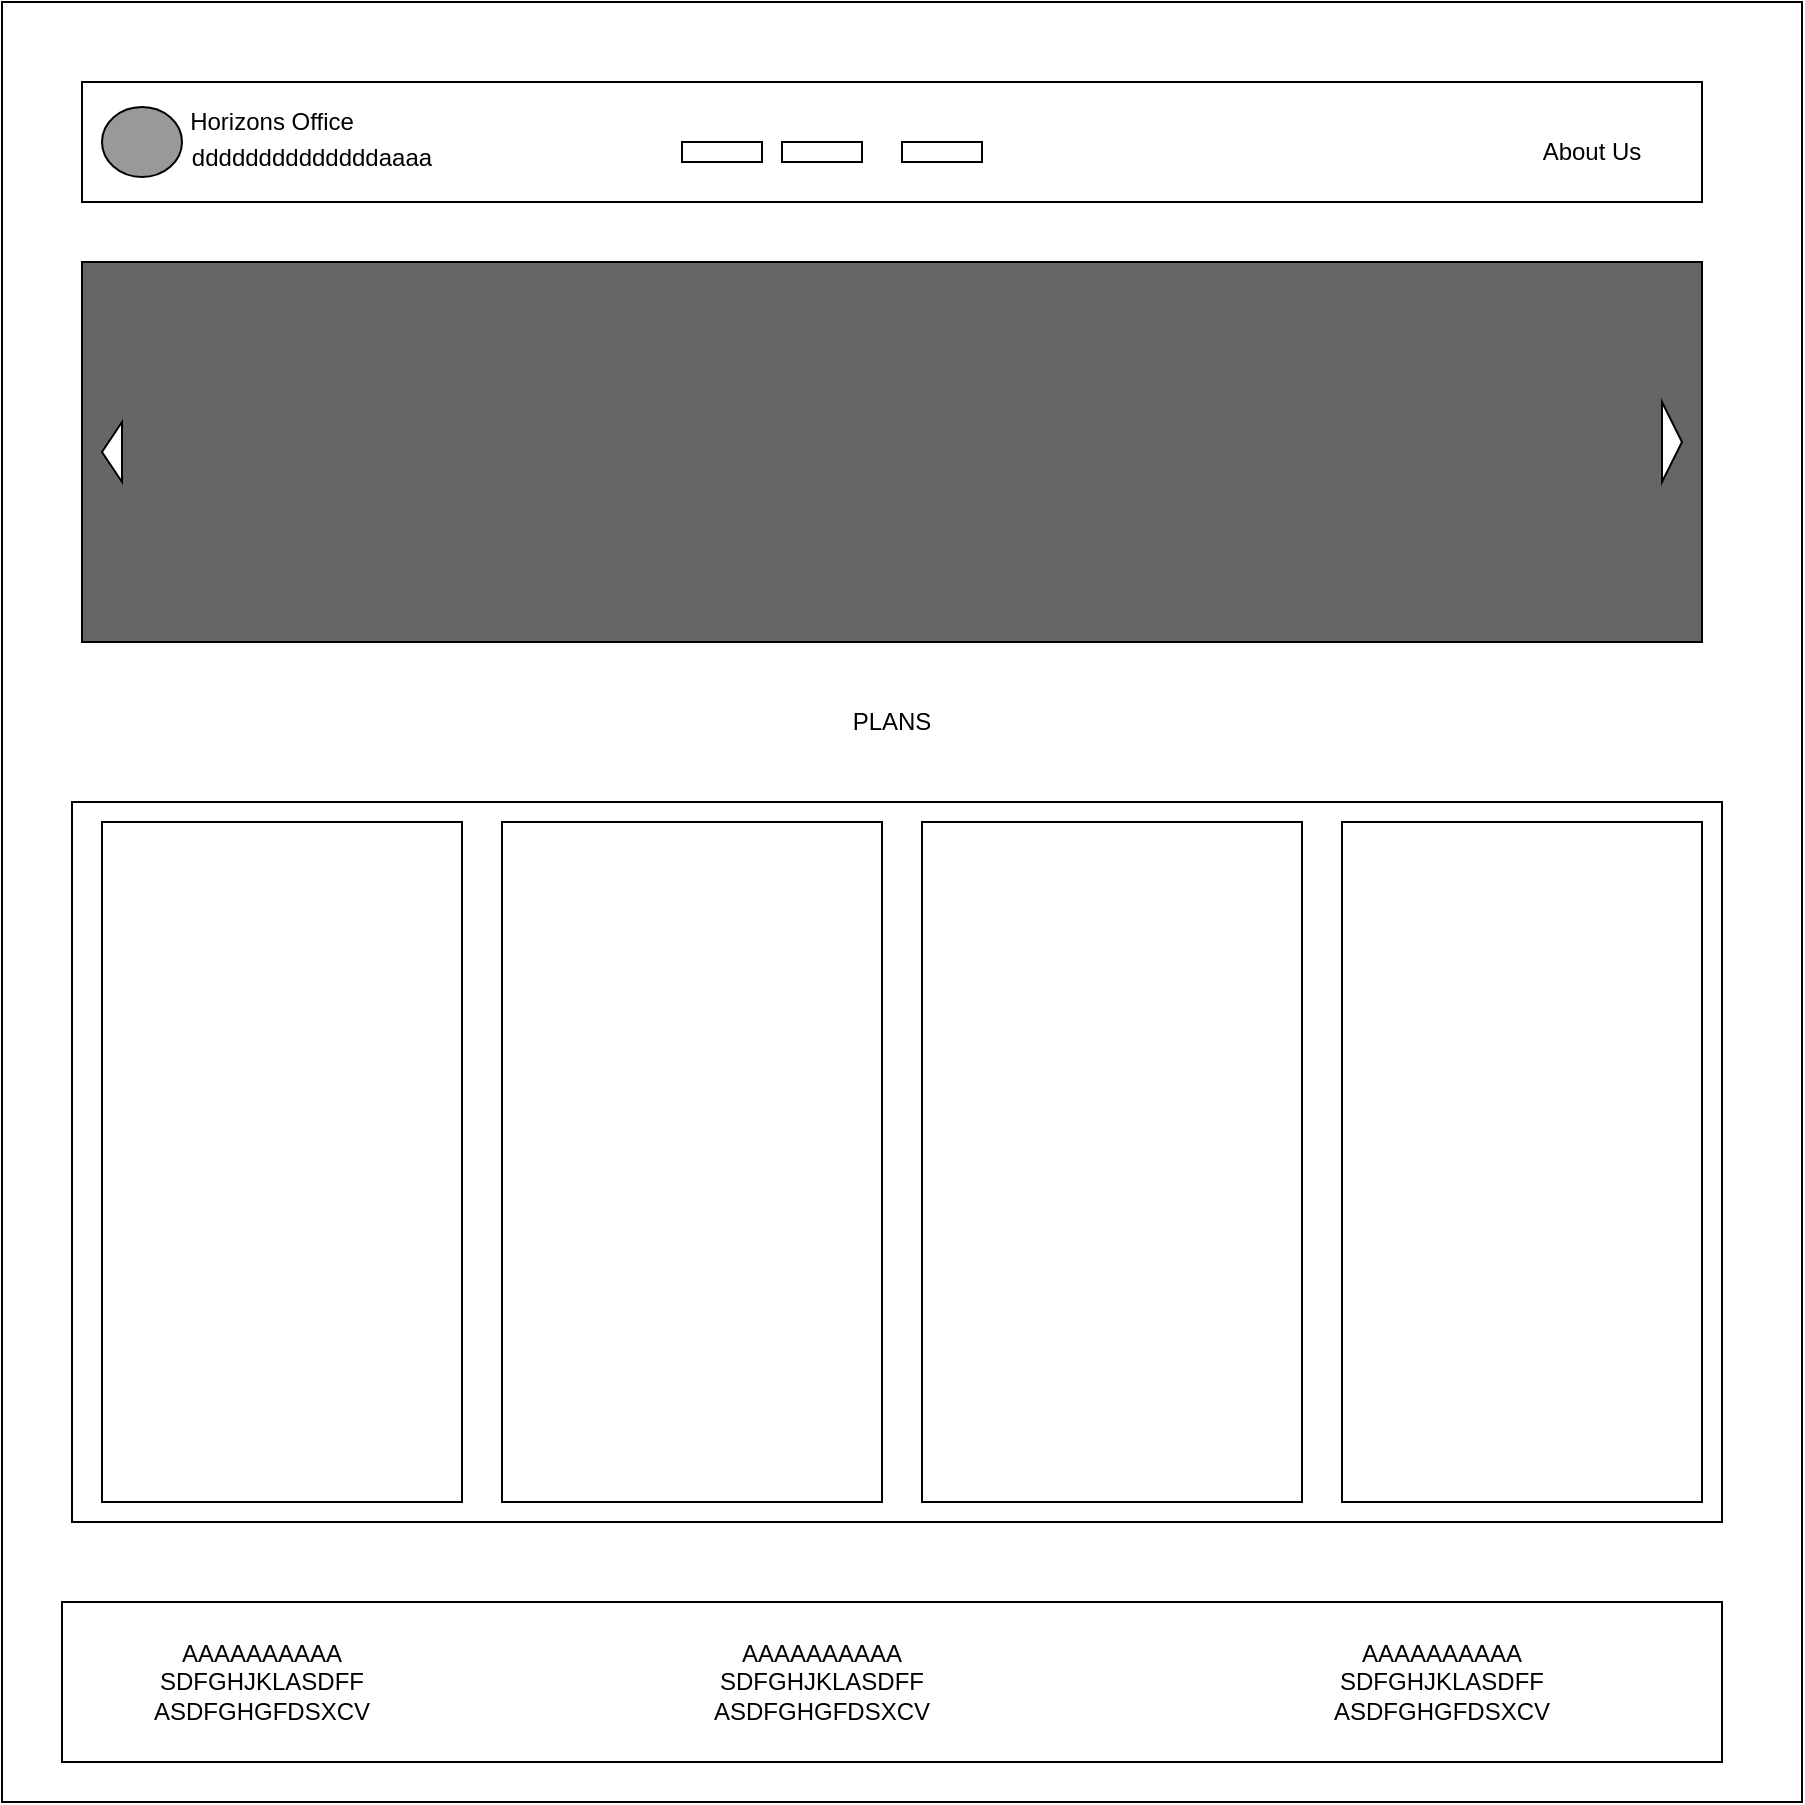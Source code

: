 <mxfile version="13.9.9" type="device"><diagram id="0ysLF37Z_xx2yw-p_CCy" name="Page-1"><mxGraphModel dx="2272" dy="1922" grid="1" gridSize="10" guides="1" tooltips="1" connect="1" arrows="1" fold="1" page="1" pageScale="1" pageWidth="850" pageHeight="1100" math="0" shadow="0"><root><mxCell id="0"/><mxCell id="1" parent="0"/><mxCell id="BD2cT8Vw0pc30JjObirf-1" value="" style="whiteSpace=wrap;html=1;aspect=fixed;fillColor=#FFFFFF;" vertex="1" parent="1"><mxGeometry x="-100" y="-10" width="900" height="900" as="geometry"/></mxCell><mxCell id="BD2cT8Vw0pc30JjObirf-2" value="" style="rounded=0;whiteSpace=wrap;html=1;" vertex="1" parent="1"><mxGeometry x="-60" y="30" width="810" height="60" as="geometry"/></mxCell><mxCell id="BD2cT8Vw0pc30JjObirf-3" value="" style="ellipse;whiteSpace=wrap;html=1;fillColor=#999999;" vertex="1" parent="1"><mxGeometry x="-50" y="42.5" width="40" height="35" as="geometry"/></mxCell><mxCell id="BD2cT8Vw0pc30JjObirf-9" value="" style="rounded=0;whiteSpace=wrap;html=1;" vertex="1" parent="1"><mxGeometry x="350" y="60" width="40" height="10" as="geometry"/></mxCell><mxCell id="BD2cT8Vw0pc30JjObirf-10" value="" style="rounded=0;whiteSpace=wrap;html=1;" vertex="1" parent="1"><mxGeometry x="290" y="60" width="40" height="10" as="geometry"/></mxCell><mxCell id="BD2cT8Vw0pc30JjObirf-11" value="" style="rounded=0;whiteSpace=wrap;html=1;" vertex="1" parent="1"><mxGeometry x="240" y="60" width="40" height="10" as="geometry"/></mxCell><mxCell id="BD2cT8Vw0pc30JjObirf-27" value="Horizons Office" style="text;html=1;strokeColor=none;fillColor=none;align=center;verticalAlign=middle;whiteSpace=wrap;rounded=0;" vertex="1" parent="1"><mxGeometry x="-30" y="40" width="130" height="20" as="geometry"/></mxCell><mxCell id="BD2cT8Vw0pc30JjObirf-28" value="About Us" style="text;html=1;strokeColor=none;fillColor=none;align=center;verticalAlign=middle;whiteSpace=wrap;rounded=0;" vertex="1" parent="1"><mxGeometry x="640" y="55" width="110" height="20" as="geometry"/></mxCell><mxCell id="BD2cT8Vw0pc30JjObirf-29" value="ddddddddddddddaaaa" style="text;html=1;strokeColor=none;fillColor=none;align=center;verticalAlign=middle;whiteSpace=wrap;rounded=0;" vertex="1" parent="1"><mxGeometry x="-30" y="57.5" width="170" height="20" as="geometry"/></mxCell><mxCell id="BD2cT8Vw0pc30JjObirf-34" value="" style="rounded=0;whiteSpace=wrap;html=1;fillColor=#666666;" vertex="1" parent="1"><mxGeometry x="-60" y="120" width="810" height="190" as="geometry"/></mxCell><mxCell id="BD2cT8Vw0pc30JjObirf-35" value="" style="html=1;shadow=0;dashed=0;align=center;verticalAlign=middle;shape=mxgraph.arrows2.arrow;dy=0.6;dx=40;flipH=1;notch=0;fillColor=#FFFFFF;" vertex="1" parent="1"><mxGeometry x="-50" y="200" width="10" height="30" as="geometry"/></mxCell><mxCell id="BD2cT8Vw0pc30JjObirf-37" value="" style="html=1;shadow=0;dashed=0;align=center;verticalAlign=middle;shape=mxgraph.arrows2.arrow;dy=0.2;dx=20;notch=0;fillColor=#FFFFFF;" vertex="1" parent="1"><mxGeometry x="730" y="190" width="10" height="40" as="geometry"/></mxCell><mxCell id="BD2cT8Vw0pc30JjObirf-39" value="PLANS" style="text;html=1;strokeColor=none;fillColor=none;align=center;verticalAlign=middle;whiteSpace=wrap;rounded=0;" vertex="1" parent="1"><mxGeometry x="315" y="340" width="60" height="20" as="geometry"/></mxCell><mxCell id="BD2cT8Vw0pc30JjObirf-40" value="" style="rounded=0;whiteSpace=wrap;html=1;fillColor=#FFFFFF;" vertex="1" parent="1"><mxGeometry x="-65" y="390" width="825" height="360" as="geometry"/></mxCell><mxCell id="BD2cT8Vw0pc30JjObirf-46" value="" style="rounded=0;whiteSpace=wrap;html=1;fillColor=#FFFFFF;" vertex="1" parent="1"><mxGeometry x="-70" y="790" width="830" height="80" as="geometry"/></mxCell><mxCell id="BD2cT8Vw0pc30JjObirf-49" value="AAAAAAAAAA&lt;br&gt;SDFGHJKLASDFF&lt;br&gt;ASDFGHGFDSXCV" style="text;html=1;strokeColor=none;fillColor=none;align=center;verticalAlign=middle;whiteSpace=wrap;rounded=0;" vertex="1" parent="1"><mxGeometry x="-20" y="820" width="100" height="20" as="geometry"/></mxCell><mxCell id="BD2cT8Vw0pc30JjObirf-50" value="AAAAAAAAAA&lt;br&gt;SDFGHJKLASDFF&lt;br&gt;ASDFGHGFDSXCV" style="text;html=1;strokeColor=none;fillColor=none;align=center;verticalAlign=middle;whiteSpace=wrap;rounded=0;" vertex="1" parent="1"><mxGeometry x="260" y="820" width="100" height="20" as="geometry"/></mxCell><mxCell id="BD2cT8Vw0pc30JjObirf-51" value="AAAAAAAAAA&lt;br&gt;SDFGHJKLASDFF&lt;br&gt;ASDFGHGFDSXCV" style="text;html=1;strokeColor=none;fillColor=none;align=center;verticalAlign=middle;whiteSpace=wrap;rounded=0;" vertex="1" parent="1"><mxGeometry x="570" y="820" width="100" height="20" as="geometry"/></mxCell><mxCell id="BD2cT8Vw0pc30JjObirf-52" value="" style="rounded=0;whiteSpace=wrap;html=1;fillColor=#FFFFFF;" vertex="1" parent="1"><mxGeometry x="-50" y="400" width="180" height="340" as="geometry"/></mxCell><mxCell id="BD2cT8Vw0pc30JjObirf-53" value="" style="rounded=0;whiteSpace=wrap;html=1;fillColor=#FFFFFF;" vertex="1" parent="1"><mxGeometry x="150" y="400" width="190" height="340" as="geometry"/></mxCell><mxCell id="BD2cT8Vw0pc30JjObirf-54" value="" style="rounded=0;whiteSpace=wrap;html=1;fillColor=#FFFFFF;" vertex="1" parent="1"><mxGeometry x="360" y="400" width="190" height="340" as="geometry"/></mxCell><mxCell id="BD2cT8Vw0pc30JjObirf-55" value="" style="rounded=0;whiteSpace=wrap;html=1;fillColor=#FFFFFF;" vertex="1" parent="1"><mxGeometry x="570" y="400" width="180" height="340" as="geometry"/></mxCell></root></mxGraphModel></diagram></mxfile>